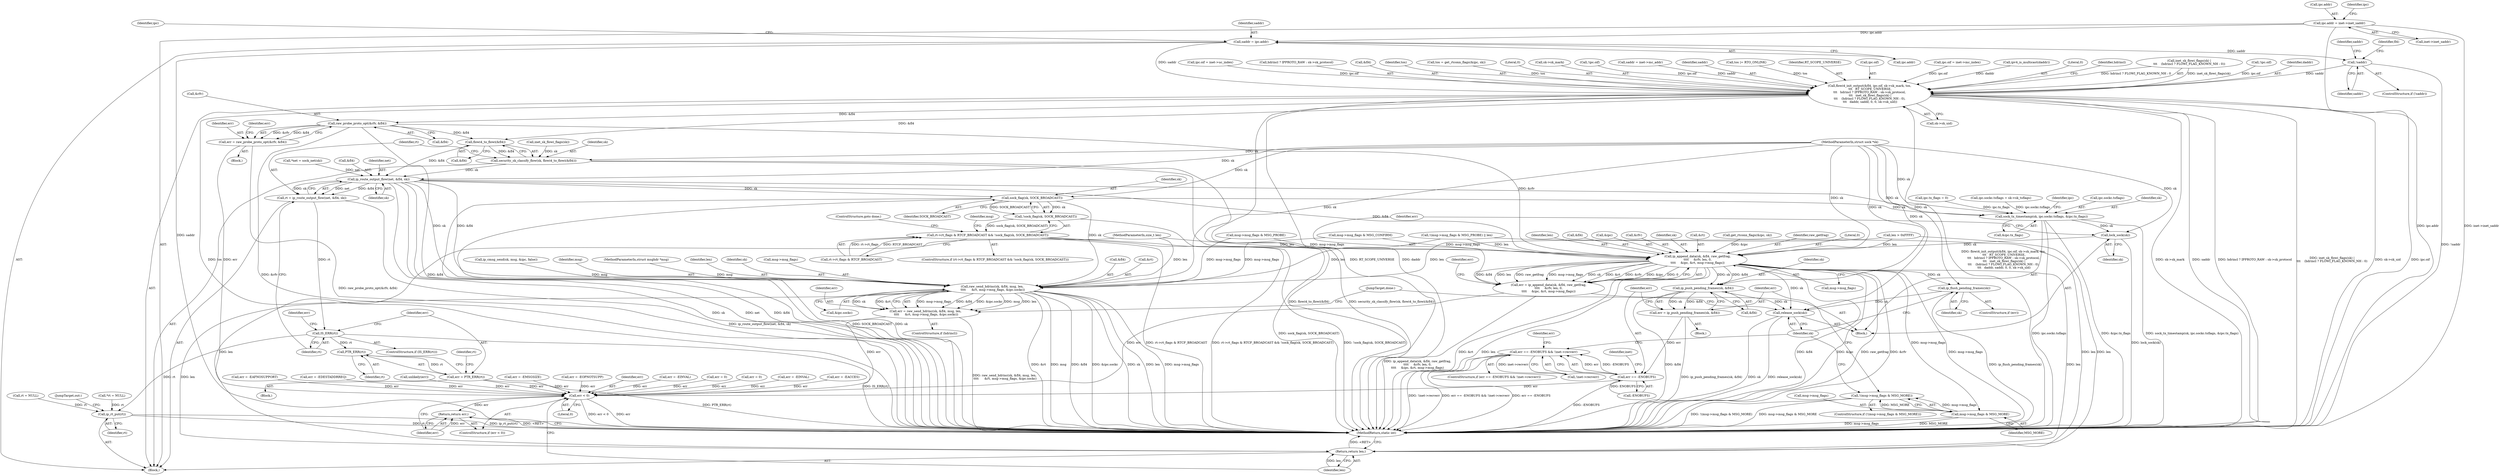 digraph "0_linux_8f659a03a0ba9289b9aeb9b4470e6fb263d6f483@pointer" {
"1000238" [label="(Call,ipc.addr = inet->inet_saddr)"];
"1000302" [label="(Call,saddr = ipc.addr)"];
"1000417" [label="(Call,!saddr)"];
"1000437" [label="(Call,flowi4_init_output(&fl4, ipc.oif, sk->sk_mark, tos,\n \t\t\t   RT_SCOPE_UNIVERSE,\n\t\t\t   hdrincl ? IPPROTO_RAW : sk->sk_protocol,\n \t\t\t   inet_sk_flowi_flags(sk) |\n\t\t\t    (hdrincl ? FLOWI_FLAG_KNOWN_NH : 0),\n \t\t\t   daddr, saddr, 0, 0, sk->sk_uid))"];
"1000484" [label="(Call,raw_probe_proto_opt(&rfv, &fl4))"];
"1000482" [label="(Call,err = raw_probe_proto_opt(&rfv, &fl4))"];
"1000649" [label="(Call,err < 0)"];
"1000652" [label="(Return,return err;)"];
"1000494" [label="(Call,flowi4_to_flowi(&fl4))"];
"1000492" [label="(Call,security_sk_classify_flow(sk, flowi4_to_flowi(&fl4)))"];
"1000499" [label="(Call,ip_route_output_flow(net, &fl4, sk))"];
"1000497" [label="(Call,rt = ip_route_output_flow(net, &fl4, sk))"];
"1000505" [label="(Call,IS_ERR(rt))"];
"1000510" [label="(Call,PTR_ERR(rt))"];
"1000508" [label="(Call,err = PTR_ERR(rt))"];
"1000645" [label="(Call,ip_rt_put(rt))"];
"1000528" [label="(Call,sock_flag(sk, SOCK_BROADCAST))"];
"1000527" [label="(Call,!sock_flag(sk, SOCK_BROADCAST))"];
"1000521" [label="(Call,rt->rt_flags & RTCF_BROADCAST && !sock_flag(sk, SOCK_BROADCAST))"];
"1000544" [label="(Call,raw_send_hdrinc(sk, &fl4, msg, len,\n \t\t\t\t      &rt, msg->msg_flags, &ipc.sockc))"];
"1000542" [label="(Call,err = raw_send_hdrinc(sk, &fl4, msg, len,\n \t\t\t\t      &rt, msg->msg_flags, &ipc.sockc))"];
"1000654" [label="(Return,return len;)"];
"1000561" [label="(Call,sock_tx_timestamp(sk, ipc.sockc.tsflags, &ipc.tx_flags))"];
"1000584" [label="(Call,lock_sock(sk))"];
"1000588" [label="(Call,ip_append_data(sk, &fl4, raw_getfrag,\n\t\t\t\t     &rfv, len, 0,\n\t\t\t\t     &ipc, &rt, msg->msg_flags))"];
"1000586" [label="(Call,err = ip_append_data(sk, &fl4, raw_getfrag,\n\t\t\t\t     &rfv, len, 0,\n\t\t\t\t     &ipc, &rt, msg->msg_flags))"];
"1000606" [label="(Call,ip_flush_pending_frames(sk))"];
"1000636" [label="(Call,release_sock(sk))"];
"1000611" [label="(Call,msg->msg_flags & MSG_MORE)"];
"1000610" [label="(Call,!(msg->msg_flags & MSG_MORE))"];
"1000619" [label="(Call,ip_push_pending_frames(sk, &fl4))"];
"1000617" [label="(Call,err = ip_push_pending_frames(sk, &fl4))"];
"1000625" [label="(Call,err == -ENOBUFS)"];
"1000624" [label="(Call,err == -ENOBUFS && !inet->recverr)"];
"1000561" [label="(Call,sock_tx_timestamp(sk, ipc.sockc.tsflags, &ipc.tx_flags))"];
"1000108" [label="(MethodParameterIn,struct sock *sk)"];
"1000494" [label="(Call,flowi4_to_flowi(&fl4))"];
"1000482" [label="(Call,err = raw_probe_proto_opt(&rfv, &fl4))"];
"1000109" [label="(MethodParameterIn,struct msghdr *msg)"];
"1000401" [label="(Call,ipv4_is_multicast(daddr))"];
"1000509" [label="(Identifier,err)"];
"1000464" [label="(Literal,0)"];
"1000533" [label="(Call,msg->msg_flags & MSG_CONFIRM)"];
"1000595" [label="(Identifier,len)"];
"1000590" [label="(Call,&fl4)"];
"1000506" [label="(Identifier,rt)"];
"1000686" [label="(MethodReturn,static int)"];
"1000500" [label="(Identifier,net)"];
"1000528" [label="(Call,sock_flag(sk, SOCK_BROADCAST))"];
"1000304" [label="(Call,ipc.addr)"];
"1000555" [label="(Call,&ipc.sockc)"];
"1000487" [label="(Call,&fl4)"];
"1000495" [label="(Call,&fl4)"];
"1000568" [label="(Call,&ipc.tx_flags)"];
"1000485" [label="(Call,&rfv)"];
"1000675" [label="(Call,msg->msg_flags & MSG_PROBE)"];
"1000470" [label="(Identifier,hdrincl)"];
"1000492" [label="(Call,security_sk_classify_flow(sk, flowi4_to_flowi(&fl4)))"];
"1000505" [label="(Call,IS_ERR(rt))"];
"1000586" [label="(Call,err = ip_append_data(sk, &fl4, raw_getfrag,\n\t\t\t\t     &rfv, len, 0,\n\t\t\t\t     &ipc, &rt, msg->msg_flags))"];
"1000601" [label="(Call,msg->msg_flags)"];
"1000139" [label="(Call,err = -EMSGSIZE)"];
"1000309" [label="(Identifier,ipc)"];
"1000517" [label="(Identifier,err)"];
"1000153" [label="(Call,err = -EOPNOTSUPP)"];
"1000615" [label="(Identifier,MSG_MORE)"];
"1000542" [label="(Call,err = raw_send_hdrinc(sk, &fl4, msg, len,\n \t\t\t\t      &rt, msg->msg_flags, &ipc.sockc))"];
"1000418" [label="(Identifier,saddr)"];
"1000625" [label="(Call,err == -ENOBUFS)"];
"1000437" [label="(Call,flowi4_init_output(&fl4, ipc.oif, sk->sk_mark, tos,\n \t\t\t   RT_SCOPE_UNIVERSE,\n\t\t\t   hdrincl ? IPPROTO_RAW : sk->sk_protocol,\n \t\t\t   inet_sk_flowi_flags(sk) |\n\t\t\t    (hdrincl ? FLOWI_FLAG_KNOWN_NH : 0),\n \t\t\t   daddr, saddr, 0, 0, sk->sk_uid))"];
"1000605" [label="(Identifier,err)"];
"1000504" [label="(ControlStructure,if (IS_ERR(rt)))"];
"1000650" [label="(Identifier,err)"];
"1000530" [label="(Identifier,SOCK_BROADCAST)"];
"1000645" [label="(Call,ip_rt_put(rt))"];
"1000455" [label="(Call,inet_sk_flowi_flags(sk))"];
"1000513" [label="(Identifier,rt)"];
"1000454" [label="(Call,inet_sk_flowi_flags(sk) |\n\t\t\t    (hdrincl ? FLOWI_FLAG_KNOWN_NH : 0))"];
"1000611" [label="(Call,msg->msg_flags & MSG_MORE)"];
"1000302" [label="(Call,saddr = ipc.addr)"];
"1000405" [label="(Call,!ipc.oif)"];
"1000461" [label="(Identifier,daddr)"];
"1000620" [label="(Identifier,sk)"];
"1000634" [label="(Identifier,err)"];
"1000587" [label="(Identifier,err)"];
"1000498" [label="(Identifier,rt)"];
"1000356" [label="(Call,err = -EINVAL)"];
"1000144" [label="(Call,len > 0xFFFF)"];
"1000597" [label="(Call,&ipc)"];
"1000118" [label="(Call,*net = sock_net(sk))"];
"1000531" [label="(ControlStructure,goto done;)"];
"1000637" [label="(Identifier,sk)"];
"1000623" [label="(ControlStructure,if (err == -ENOBUFS && !inet->recverr))"];
"1000483" [label="(Identifier,err)"];
"1000575" [label="(Identifier,ipc)"];
"1000636" [label="(Call,release_sock(sk))"];
"1000493" [label="(Identifier,sk)"];
"1000546" [label="(Call,&fl4)"];
"1000550" [label="(Call,&rt)"];
"1000238" [label="(Call,ipc.addr = inet->inet_saddr)"];
"1000607" [label="(Identifier,sk)"];
"1000499" [label="(Call,ip_route_output_flow(net, &fl4, sk))"];
"1000618" [label="(Identifier,err)"];
"1000633" [label="(Call,err = 0)"];
"1000535" [label="(Identifier,msg)"];
"1000280" [label="(Call,ip_cmsg_send(sk, msg, &ipc, false))"];
"1000617" [label="(Call,err = ip_push_pending_frames(sk, &fl4))"];
"1000682" [label="(Call,err = 0)"];
"1000593" [label="(Call,&rfv)"];
"1000169" [label="(Call,err = -EINVAL)"];
"1000589" [label="(Identifier,sk)"];
"1000521" [label="(Call,rt->rt_flags & RTCF_BROADCAST && !sock_flag(sk, SOCK_BROADCAST))"];
"1000430" [label="(Call,ipc.oif = inet->uc_index)"];
"1000448" [label="(Call,hdrincl ? IPPROTO_RAW : sk->sk_protocol)"];
"1000438" [label="(Call,&fl4)"];
"1000446" [label="(Identifier,tos)"];
"1000417" [label="(Call,!saddr)"];
"1000497" [label="(Call,rt = ip_route_output_flow(net, &fl4, sk))"];
"1000385" [label="(Call,tos = get_rtconn_flags(&ipc, sk))"];
"1000529" [label="(Identifier,sk)"];
"1000463" [label="(Literal,0)"];
"1000439" [label="(Identifier,fl4)"];
"1000443" [label="(Call,sk->sk_mark)"];
"1000507" [label="(Block,)"];
"1000110" [label="(MethodParameterIn,size_t len)"];
"1000616" [label="(Block,)"];
"1000631" [label="(Identifier,inet)"];
"1000599" [label="(Call,&rt)"];
"1000585" [label="(Identifier,sk)"];
"1000426" [label="(Call,!ipc.oif)"];
"1000588" [label="(Call,ip_append_data(sk, &fl4, raw_getfrag,\n\t\t\t\t     &rfv, len, 0,\n\t\t\t\t     &ipc, &rt, msg->msg_flags))"];
"1000511" [label="(Identifier,rt)"];
"1000520" [label="(ControlStructure,if (rt->rt_flags & RTCF_BROADCAST && !sock_flag(sk, SOCK_BROADCAST)))"];
"1000629" [label="(Call,!inet->recverr)"];
"1000387" [label="(Call,get_rtconn_flags(&ipc, sk))"];
"1000516" [label="(Call,err = -EACCES)"];
"1000548" [label="(Identifier,msg)"];
"1000419" [label="(Call,saddr = inet->mc_addr)"];
"1000627" [label="(Call,-ENOBUFS)"];
"1000510" [label="(Call,PTR_ERR(rt))"];
"1000626" [label="(Identifier,err)"];
"1000239" [label="(Call,ipc.addr)"];
"1000195" [label="(Call,err = -EAFNOSUPPORT)"];
"1000673" [label="(Call,!(msg->msg_flags & MSG_PROBE) || len)"];
"1000501" [label="(Call,&fl4)"];
"1000609" [label="(ControlStructure,if (!(msg->msg_flags & MSG_MORE)))"];
"1000646" [label="(Identifier,rt)"];
"1000462" [label="(Identifier,saddr)"];
"1000397" [label="(Call,tos |= RTO_ONLINK)"];
"1000584" [label="(Call,lock_sock(sk))"];
"1000624" [label="(Call,err == -ENOBUFS && !inet->recverr)"];
"1000549" [label="(Identifier,len)"];
"1000619" [label="(Call,ip_push_pending_frames(sk, &fl4))"];
"1000420" [label="(Identifier,saddr)"];
"1000503" [label="(Identifier,sk)"];
"1000648" [label="(ControlStructure,if (err < 0))"];
"1000471" [label="(Block,)"];
"1000111" [label="(Block,)"];
"1000247" [label="(Identifier,ipc)"];
"1000638" [label="(JumpTarget,done:)"];
"1000563" [label="(Call,ipc.sockc.tsflags)"];
"1000652" [label="(Return,return err;)"];
"1000655" [label="(Identifier,len)"];
"1000465" [label="(Call,sk->sk_uid)"];
"1000654" [label="(Return,return len;)"];
"1000303" [label="(Identifier,saddr)"];
"1000242" [label="(Call,inet->inet_saddr)"];
"1000545" [label="(Identifier,sk)"];
"1000447" [label="(Identifier,RT_SCOPE_UNIVERSE)"];
"1000604" [label="(ControlStructure,if (err))"];
"1000560" [label="(Block,)"];
"1000649" [label="(Call,err < 0)"];
"1000647" [label="(JumpTarget,out:)"];
"1000213" [label="(Call,err = -EDESTADDRREQ)"];
"1000440" [label="(Call,ipc.oif)"];
"1000651" [label="(Literal,0)"];
"1000124" [label="(Call,*rt = NULL)"];
"1000512" [label="(Call,rt = NULL)"];
"1000527" [label="(Call,!sock_flag(sk, SOCK_BROADCAST))"];
"1000522" [label="(Call,rt->rt_flags & RTCF_BROADCAST)"];
"1000552" [label="(Call,msg->msg_flags)"];
"1000621" [label="(Call,&fl4)"];
"1000540" [label="(ControlStructure,if (hdrincl))"];
"1000562" [label="(Identifier,sk)"];
"1000610" [label="(Call,!(msg->msg_flags & MSG_MORE))"];
"1000287" [label="(Call,unlikely(err))"];
"1000544" [label="(Call,raw_send_hdrinc(sk, &fl4, msg, len,\n \t\t\t\t      &rt, msg->msg_flags, &ipc.sockc))"];
"1000592" [label="(Identifier,raw_getfrag)"];
"1000606" [label="(Call,ip_flush_pending_frames(sk))"];
"1000596" [label="(Literal,0)"];
"1000543" [label="(Identifier,err)"];
"1000612" [label="(Call,msg->msg_flags)"];
"1000508" [label="(Call,err = PTR_ERR(rt))"];
"1000250" [label="(Call,ipc.tx_flags = 0)"];
"1000484" [label="(Call,raw_probe_proto_opt(&rfv, &fl4))"];
"1000416" [label="(ControlStructure,if (!saddr))"];
"1000653" [label="(Identifier,err)"];
"1000409" [label="(Call,ipc.oif = inet->mc_index)"];
"1000229" [label="(Call,ipc.sockc.tsflags = sk->sk_tsflags)"];
"1000490" [label="(Identifier,err)"];
"1000238" -> "1000111"  [label="AST: "];
"1000238" -> "1000242"  [label="CFG: "];
"1000239" -> "1000238"  [label="AST: "];
"1000242" -> "1000238"  [label="AST: "];
"1000247" -> "1000238"  [label="CFG: "];
"1000238" -> "1000686"  [label="DDG: ipc.addr"];
"1000238" -> "1000686"  [label="DDG: inet->inet_saddr"];
"1000238" -> "1000302"  [label="DDG: ipc.addr"];
"1000302" -> "1000111"  [label="AST: "];
"1000302" -> "1000304"  [label="CFG: "];
"1000303" -> "1000302"  [label="AST: "];
"1000304" -> "1000302"  [label="AST: "];
"1000309" -> "1000302"  [label="CFG: "];
"1000302" -> "1000686"  [label="DDG: saddr"];
"1000302" -> "1000417"  [label="DDG: saddr"];
"1000302" -> "1000437"  [label="DDG: saddr"];
"1000417" -> "1000416"  [label="AST: "];
"1000417" -> "1000418"  [label="CFG: "];
"1000418" -> "1000417"  [label="AST: "];
"1000420" -> "1000417"  [label="CFG: "];
"1000439" -> "1000417"  [label="CFG: "];
"1000417" -> "1000686"  [label="DDG: !saddr"];
"1000417" -> "1000437"  [label="DDG: saddr"];
"1000437" -> "1000111"  [label="AST: "];
"1000437" -> "1000465"  [label="CFG: "];
"1000438" -> "1000437"  [label="AST: "];
"1000440" -> "1000437"  [label="AST: "];
"1000443" -> "1000437"  [label="AST: "];
"1000446" -> "1000437"  [label="AST: "];
"1000447" -> "1000437"  [label="AST: "];
"1000448" -> "1000437"  [label="AST: "];
"1000454" -> "1000437"  [label="AST: "];
"1000461" -> "1000437"  [label="AST: "];
"1000462" -> "1000437"  [label="AST: "];
"1000463" -> "1000437"  [label="AST: "];
"1000464" -> "1000437"  [label="AST: "];
"1000465" -> "1000437"  [label="AST: "];
"1000470" -> "1000437"  [label="CFG: "];
"1000437" -> "1000686"  [label="DDG: daddr"];
"1000437" -> "1000686"  [label="DDG: flowi4_init_output(&fl4, ipc.oif, sk->sk_mark, tos,\n \t\t\t   RT_SCOPE_UNIVERSE,\n\t\t\t   hdrincl ? IPPROTO_RAW : sk->sk_protocol,\n \t\t\t   inet_sk_flowi_flags(sk) |\n\t\t\t    (hdrincl ? FLOWI_FLAG_KNOWN_NH : 0),\n \t\t\t   daddr, saddr, 0, 0, sk->sk_uid)"];
"1000437" -> "1000686"  [label="DDG: sk->sk_mark"];
"1000437" -> "1000686"  [label="DDG: sk->sk_uid"];
"1000437" -> "1000686"  [label="DDG: ipc.oif"];
"1000437" -> "1000686"  [label="DDG: tos"];
"1000437" -> "1000686"  [label="DDG: RT_SCOPE_UNIVERSE"];
"1000437" -> "1000686"  [label="DDG: saddr"];
"1000437" -> "1000686"  [label="DDG: hdrincl ? IPPROTO_RAW : sk->sk_protocol"];
"1000437" -> "1000686"  [label="DDG: inet_sk_flowi_flags(sk) |\n\t\t\t    (hdrincl ? FLOWI_FLAG_KNOWN_NH : 0)"];
"1000426" -> "1000437"  [label="DDG: ipc.oif"];
"1000430" -> "1000437"  [label="DDG: ipc.oif"];
"1000409" -> "1000437"  [label="DDG: ipc.oif"];
"1000405" -> "1000437"  [label="DDG: ipc.oif"];
"1000397" -> "1000437"  [label="DDG: tos"];
"1000385" -> "1000437"  [label="DDG: tos"];
"1000454" -> "1000437"  [label="DDG: inet_sk_flowi_flags(sk)"];
"1000454" -> "1000437"  [label="DDG: hdrincl ? FLOWI_FLAG_KNOWN_NH : 0"];
"1000401" -> "1000437"  [label="DDG: daddr"];
"1000419" -> "1000437"  [label="DDG: saddr"];
"1000437" -> "1000484"  [label="DDG: &fl4"];
"1000437" -> "1000494"  [label="DDG: &fl4"];
"1000484" -> "1000482"  [label="AST: "];
"1000484" -> "1000487"  [label="CFG: "];
"1000485" -> "1000484"  [label="AST: "];
"1000487" -> "1000484"  [label="AST: "];
"1000482" -> "1000484"  [label="CFG: "];
"1000484" -> "1000686"  [label="DDG: &fl4"];
"1000484" -> "1000686"  [label="DDG: &rfv"];
"1000484" -> "1000482"  [label="DDG: &rfv"];
"1000484" -> "1000482"  [label="DDG: &fl4"];
"1000484" -> "1000494"  [label="DDG: &fl4"];
"1000484" -> "1000588"  [label="DDG: &rfv"];
"1000482" -> "1000471"  [label="AST: "];
"1000483" -> "1000482"  [label="AST: "];
"1000490" -> "1000482"  [label="CFG: "];
"1000482" -> "1000686"  [label="DDG: raw_probe_proto_opt(&rfv, &fl4)"];
"1000482" -> "1000649"  [label="DDG: err"];
"1000649" -> "1000648"  [label="AST: "];
"1000649" -> "1000651"  [label="CFG: "];
"1000650" -> "1000649"  [label="AST: "];
"1000651" -> "1000649"  [label="AST: "];
"1000653" -> "1000649"  [label="CFG: "];
"1000655" -> "1000649"  [label="CFG: "];
"1000649" -> "1000686"  [label="DDG: err < 0"];
"1000649" -> "1000686"  [label="DDG: err"];
"1000508" -> "1000649"  [label="DDG: err"];
"1000625" -> "1000649"  [label="DDG: err"];
"1000139" -> "1000649"  [label="DDG: err"];
"1000586" -> "1000649"  [label="DDG: err"];
"1000542" -> "1000649"  [label="DDG: err"];
"1000153" -> "1000649"  [label="DDG: err"];
"1000287" -> "1000649"  [label="DDG: err"];
"1000169" -> "1000649"  [label="DDG: err"];
"1000516" -> "1000649"  [label="DDG: err"];
"1000682" -> "1000649"  [label="DDG: err"];
"1000356" -> "1000649"  [label="DDG: err"];
"1000213" -> "1000649"  [label="DDG: err"];
"1000195" -> "1000649"  [label="DDG: err"];
"1000633" -> "1000649"  [label="DDG: err"];
"1000649" -> "1000652"  [label="DDG: err"];
"1000652" -> "1000648"  [label="AST: "];
"1000652" -> "1000653"  [label="CFG: "];
"1000653" -> "1000652"  [label="AST: "];
"1000686" -> "1000652"  [label="CFG: "];
"1000652" -> "1000686"  [label="DDG: <RET>"];
"1000653" -> "1000652"  [label="DDG: err"];
"1000494" -> "1000492"  [label="AST: "];
"1000494" -> "1000495"  [label="CFG: "];
"1000495" -> "1000494"  [label="AST: "];
"1000492" -> "1000494"  [label="CFG: "];
"1000494" -> "1000492"  [label="DDG: &fl4"];
"1000494" -> "1000499"  [label="DDG: &fl4"];
"1000492" -> "1000111"  [label="AST: "];
"1000493" -> "1000492"  [label="AST: "];
"1000498" -> "1000492"  [label="CFG: "];
"1000492" -> "1000686"  [label="DDG: flowi4_to_flowi(&fl4)"];
"1000492" -> "1000686"  [label="DDG: security_sk_classify_flow(sk, flowi4_to_flowi(&fl4))"];
"1000455" -> "1000492"  [label="DDG: sk"];
"1000108" -> "1000492"  [label="DDG: sk"];
"1000492" -> "1000499"  [label="DDG: sk"];
"1000499" -> "1000497"  [label="AST: "];
"1000499" -> "1000503"  [label="CFG: "];
"1000500" -> "1000499"  [label="AST: "];
"1000501" -> "1000499"  [label="AST: "];
"1000503" -> "1000499"  [label="AST: "];
"1000497" -> "1000499"  [label="CFG: "];
"1000499" -> "1000686"  [label="DDG: sk"];
"1000499" -> "1000686"  [label="DDG: net"];
"1000499" -> "1000686"  [label="DDG: &fl4"];
"1000499" -> "1000497"  [label="DDG: net"];
"1000499" -> "1000497"  [label="DDG: &fl4"];
"1000499" -> "1000497"  [label="DDG: sk"];
"1000118" -> "1000499"  [label="DDG: net"];
"1000108" -> "1000499"  [label="DDG: sk"];
"1000499" -> "1000528"  [label="DDG: sk"];
"1000499" -> "1000544"  [label="DDG: sk"];
"1000499" -> "1000544"  [label="DDG: &fl4"];
"1000499" -> "1000561"  [label="DDG: sk"];
"1000499" -> "1000588"  [label="DDG: &fl4"];
"1000497" -> "1000111"  [label="AST: "];
"1000498" -> "1000497"  [label="AST: "];
"1000506" -> "1000497"  [label="CFG: "];
"1000497" -> "1000686"  [label="DDG: ip_route_output_flow(net, &fl4, sk)"];
"1000497" -> "1000505"  [label="DDG: rt"];
"1000505" -> "1000504"  [label="AST: "];
"1000505" -> "1000506"  [label="CFG: "];
"1000506" -> "1000505"  [label="AST: "];
"1000509" -> "1000505"  [label="CFG: "];
"1000517" -> "1000505"  [label="CFG: "];
"1000505" -> "1000686"  [label="DDG: IS_ERR(rt)"];
"1000505" -> "1000510"  [label="DDG: rt"];
"1000505" -> "1000645"  [label="DDG: rt"];
"1000510" -> "1000508"  [label="AST: "];
"1000510" -> "1000511"  [label="CFG: "];
"1000511" -> "1000510"  [label="AST: "];
"1000508" -> "1000510"  [label="CFG: "];
"1000510" -> "1000508"  [label="DDG: rt"];
"1000508" -> "1000507"  [label="AST: "];
"1000509" -> "1000508"  [label="AST: "];
"1000513" -> "1000508"  [label="CFG: "];
"1000508" -> "1000686"  [label="DDG: PTR_ERR(rt)"];
"1000645" -> "1000111"  [label="AST: "];
"1000645" -> "1000646"  [label="CFG: "];
"1000646" -> "1000645"  [label="AST: "];
"1000647" -> "1000645"  [label="CFG: "];
"1000645" -> "1000686"  [label="DDG: rt"];
"1000645" -> "1000686"  [label="DDG: ip_rt_put(rt)"];
"1000124" -> "1000645"  [label="DDG: rt"];
"1000512" -> "1000645"  [label="DDG: rt"];
"1000528" -> "1000527"  [label="AST: "];
"1000528" -> "1000530"  [label="CFG: "];
"1000529" -> "1000528"  [label="AST: "];
"1000530" -> "1000528"  [label="AST: "];
"1000527" -> "1000528"  [label="CFG: "];
"1000528" -> "1000686"  [label="DDG: SOCK_BROADCAST"];
"1000528" -> "1000686"  [label="DDG: sk"];
"1000528" -> "1000527"  [label="DDG: sk"];
"1000528" -> "1000527"  [label="DDG: SOCK_BROADCAST"];
"1000108" -> "1000528"  [label="DDG: sk"];
"1000528" -> "1000544"  [label="DDG: sk"];
"1000528" -> "1000561"  [label="DDG: sk"];
"1000527" -> "1000521"  [label="AST: "];
"1000521" -> "1000527"  [label="CFG: "];
"1000527" -> "1000686"  [label="DDG: sock_flag(sk, SOCK_BROADCAST)"];
"1000527" -> "1000521"  [label="DDG: sock_flag(sk, SOCK_BROADCAST)"];
"1000521" -> "1000520"  [label="AST: "];
"1000521" -> "1000522"  [label="CFG: "];
"1000522" -> "1000521"  [label="AST: "];
"1000531" -> "1000521"  [label="CFG: "];
"1000535" -> "1000521"  [label="CFG: "];
"1000521" -> "1000686"  [label="DDG: rt->rt_flags & RTCF_BROADCAST"];
"1000521" -> "1000686"  [label="DDG: rt->rt_flags & RTCF_BROADCAST && !sock_flag(sk, SOCK_BROADCAST)"];
"1000521" -> "1000686"  [label="DDG: !sock_flag(sk, SOCK_BROADCAST)"];
"1000522" -> "1000521"  [label="DDG: rt->rt_flags"];
"1000522" -> "1000521"  [label="DDG: RTCF_BROADCAST"];
"1000544" -> "1000542"  [label="AST: "];
"1000544" -> "1000555"  [label="CFG: "];
"1000545" -> "1000544"  [label="AST: "];
"1000546" -> "1000544"  [label="AST: "];
"1000548" -> "1000544"  [label="AST: "];
"1000549" -> "1000544"  [label="AST: "];
"1000550" -> "1000544"  [label="AST: "];
"1000552" -> "1000544"  [label="AST: "];
"1000555" -> "1000544"  [label="AST: "];
"1000542" -> "1000544"  [label="CFG: "];
"1000544" -> "1000686"  [label="DDG: &rt"];
"1000544" -> "1000686"  [label="DDG: msg"];
"1000544" -> "1000686"  [label="DDG: &fl4"];
"1000544" -> "1000686"  [label="DDG: &ipc.sockc"];
"1000544" -> "1000686"  [label="DDG: sk"];
"1000544" -> "1000686"  [label="DDG: len"];
"1000544" -> "1000686"  [label="DDG: msg->msg_flags"];
"1000544" -> "1000542"  [label="DDG: msg->msg_flags"];
"1000544" -> "1000542"  [label="DDG: &fl4"];
"1000544" -> "1000542"  [label="DDG: &ipc.sockc"];
"1000544" -> "1000542"  [label="DDG: msg"];
"1000544" -> "1000542"  [label="DDG: len"];
"1000544" -> "1000542"  [label="DDG: sk"];
"1000544" -> "1000542"  [label="DDG: &rt"];
"1000108" -> "1000544"  [label="DDG: sk"];
"1000280" -> "1000544"  [label="DDG: msg"];
"1000109" -> "1000544"  [label="DDG: msg"];
"1000673" -> "1000544"  [label="DDG: len"];
"1000144" -> "1000544"  [label="DDG: len"];
"1000110" -> "1000544"  [label="DDG: len"];
"1000675" -> "1000544"  [label="DDG: msg->msg_flags"];
"1000533" -> "1000544"  [label="DDG: msg->msg_flags"];
"1000544" -> "1000654"  [label="DDG: len"];
"1000542" -> "1000540"  [label="AST: "];
"1000543" -> "1000542"  [label="AST: "];
"1000638" -> "1000542"  [label="CFG: "];
"1000542" -> "1000686"  [label="DDG: raw_send_hdrinc(sk, &fl4, msg, len,\n \t\t\t\t      &rt, msg->msg_flags, &ipc.sockc)"];
"1000654" -> "1000111"  [label="AST: "];
"1000654" -> "1000655"  [label="CFG: "];
"1000655" -> "1000654"  [label="AST: "];
"1000686" -> "1000654"  [label="CFG: "];
"1000654" -> "1000686"  [label="DDG: <RET>"];
"1000655" -> "1000654"  [label="DDG: len"];
"1000588" -> "1000654"  [label="DDG: len"];
"1000673" -> "1000654"  [label="DDG: len"];
"1000144" -> "1000654"  [label="DDG: len"];
"1000110" -> "1000654"  [label="DDG: len"];
"1000561" -> "1000560"  [label="AST: "];
"1000561" -> "1000568"  [label="CFG: "];
"1000562" -> "1000561"  [label="AST: "];
"1000563" -> "1000561"  [label="AST: "];
"1000568" -> "1000561"  [label="AST: "];
"1000575" -> "1000561"  [label="CFG: "];
"1000561" -> "1000686"  [label="DDG: ipc.sockc.tsflags"];
"1000561" -> "1000686"  [label="DDG: &ipc.tx_flags"];
"1000561" -> "1000686"  [label="DDG: sock_tx_timestamp(sk, ipc.sockc.tsflags, &ipc.tx_flags)"];
"1000108" -> "1000561"  [label="DDG: sk"];
"1000229" -> "1000561"  [label="DDG: ipc.sockc.tsflags"];
"1000250" -> "1000561"  [label="DDG: ipc.tx_flags"];
"1000561" -> "1000584"  [label="DDG: sk"];
"1000584" -> "1000560"  [label="AST: "];
"1000584" -> "1000585"  [label="CFG: "];
"1000585" -> "1000584"  [label="AST: "];
"1000587" -> "1000584"  [label="CFG: "];
"1000584" -> "1000686"  [label="DDG: lock_sock(sk)"];
"1000108" -> "1000584"  [label="DDG: sk"];
"1000584" -> "1000588"  [label="DDG: sk"];
"1000588" -> "1000586"  [label="AST: "];
"1000588" -> "1000601"  [label="CFG: "];
"1000589" -> "1000588"  [label="AST: "];
"1000590" -> "1000588"  [label="AST: "];
"1000592" -> "1000588"  [label="AST: "];
"1000593" -> "1000588"  [label="AST: "];
"1000595" -> "1000588"  [label="AST: "];
"1000596" -> "1000588"  [label="AST: "];
"1000597" -> "1000588"  [label="AST: "];
"1000599" -> "1000588"  [label="AST: "];
"1000601" -> "1000588"  [label="AST: "];
"1000586" -> "1000588"  [label="CFG: "];
"1000588" -> "1000686"  [label="DDG: &rt"];
"1000588" -> "1000686"  [label="DDG: len"];
"1000588" -> "1000686"  [label="DDG: &fl4"];
"1000588" -> "1000686"  [label="DDG: &ipc"];
"1000588" -> "1000686"  [label="DDG: raw_getfrag"];
"1000588" -> "1000686"  [label="DDG: &rfv"];
"1000588" -> "1000686"  [label="DDG: msg->msg_flags"];
"1000588" -> "1000586"  [label="DDG: &fl4"];
"1000588" -> "1000586"  [label="DDG: len"];
"1000588" -> "1000586"  [label="DDG: raw_getfrag"];
"1000588" -> "1000586"  [label="DDG: msg->msg_flags"];
"1000588" -> "1000586"  [label="DDG: sk"];
"1000588" -> "1000586"  [label="DDG: &rt"];
"1000588" -> "1000586"  [label="DDG: &rfv"];
"1000588" -> "1000586"  [label="DDG: &ipc"];
"1000588" -> "1000586"  [label="DDG: 0"];
"1000108" -> "1000588"  [label="DDG: sk"];
"1000673" -> "1000588"  [label="DDG: len"];
"1000144" -> "1000588"  [label="DDG: len"];
"1000110" -> "1000588"  [label="DDG: len"];
"1000387" -> "1000588"  [label="DDG: &ipc"];
"1000675" -> "1000588"  [label="DDG: msg->msg_flags"];
"1000533" -> "1000588"  [label="DDG: msg->msg_flags"];
"1000588" -> "1000606"  [label="DDG: sk"];
"1000588" -> "1000611"  [label="DDG: msg->msg_flags"];
"1000588" -> "1000619"  [label="DDG: sk"];
"1000588" -> "1000619"  [label="DDG: &fl4"];
"1000588" -> "1000636"  [label="DDG: sk"];
"1000586" -> "1000560"  [label="AST: "];
"1000587" -> "1000586"  [label="AST: "];
"1000605" -> "1000586"  [label="CFG: "];
"1000586" -> "1000686"  [label="DDG: ip_append_data(sk, &fl4, raw_getfrag,\n\t\t\t\t     &rfv, len, 0,\n\t\t\t\t     &ipc, &rt, msg->msg_flags)"];
"1000606" -> "1000604"  [label="AST: "];
"1000606" -> "1000607"  [label="CFG: "];
"1000607" -> "1000606"  [label="AST: "];
"1000637" -> "1000606"  [label="CFG: "];
"1000606" -> "1000686"  [label="DDG: ip_flush_pending_frames(sk)"];
"1000108" -> "1000606"  [label="DDG: sk"];
"1000606" -> "1000636"  [label="DDG: sk"];
"1000636" -> "1000560"  [label="AST: "];
"1000636" -> "1000637"  [label="CFG: "];
"1000637" -> "1000636"  [label="AST: "];
"1000638" -> "1000636"  [label="CFG: "];
"1000636" -> "1000686"  [label="DDG: sk"];
"1000636" -> "1000686"  [label="DDG: release_sock(sk)"];
"1000619" -> "1000636"  [label="DDG: sk"];
"1000108" -> "1000636"  [label="DDG: sk"];
"1000611" -> "1000610"  [label="AST: "];
"1000611" -> "1000615"  [label="CFG: "];
"1000612" -> "1000611"  [label="AST: "];
"1000615" -> "1000611"  [label="AST: "];
"1000610" -> "1000611"  [label="CFG: "];
"1000611" -> "1000686"  [label="DDG: MSG_MORE"];
"1000611" -> "1000686"  [label="DDG: msg->msg_flags"];
"1000611" -> "1000610"  [label="DDG: msg->msg_flags"];
"1000611" -> "1000610"  [label="DDG: MSG_MORE"];
"1000610" -> "1000609"  [label="AST: "];
"1000618" -> "1000610"  [label="CFG: "];
"1000637" -> "1000610"  [label="CFG: "];
"1000610" -> "1000686"  [label="DDG: !(msg->msg_flags & MSG_MORE)"];
"1000610" -> "1000686"  [label="DDG: msg->msg_flags & MSG_MORE"];
"1000619" -> "1000617"  [label="AST: "];
"1000619" -> "1000621"  [label="CFG: "];
"1000620" -> "1000619"  [label="AST: "];
"1000621" -> "1000619"  [label="AST: "];
"1000617" -> "1000619"  [label="CFG: "];
"1000619" -> "1000686"  [label="DDG: &fl4"];
"1000619" -> "1000617"  [label="DDG: sk"];
"1000619" -> "1000617"  [label="DDG: &fl4"];
"1000108" -> "1000619"  [label="DDG: sk"];
"1000617" -> "1000616"  [label="AST: "];
"1000618" -> "1000617"  [label="AST: "];
"1000626" -> "1000617"  [label="CFG: "];
"1000617" -> "1000686"  [label="DDG: ip_push_pending_frames(sk, &fl4)"];
"1000617" -> "1000625"  [label="DDG: err"];
"1000625" -> "1000624"  [label="AST: "];
"1000625" -> "1000627"  [label="CFG: "];
"1000626" -> "1000625"  [label="AST: "];
"1000627" -> "1000625"  [label="AST: "];
"1000631" -> "1000625"  [label="CFG: "];
"1000624" -> "1000625"  [label="CFG: "];
"1000625" -> "1000686"  [label="DDG: -ENOBUFS"];
"1000625" -> "1000624"  [label="DDG: err"];
"1000625" -> "1000624"  [label="DDG: -ENOBUFS"];
"1000627" -> "1000625"  [label="DDG: ENOBUFS"];
"1000624" -> "1000623"  [label="AST: "];
"1000624" -> "1000629"  [label="CFG: "];
"1000629" -> "1000624"  [label="AST: "];
"1000634" -> "1000624"  [label="CFG: "];
"1000637" -> "1000624"  [label="CFG: "];
"1000624" -> "1000686"  [label="DDG: !inet->recverr"];
"1000624" -> "1000686"  [label="DDG: err == -ENOBUFS && !inet->recverr"];
"1000624" -> "1000686"  [label="DDG: err == -ENOBUFS"];
"1000629" -> "1000624"  [label="DDG: inet->recverr"];
}
